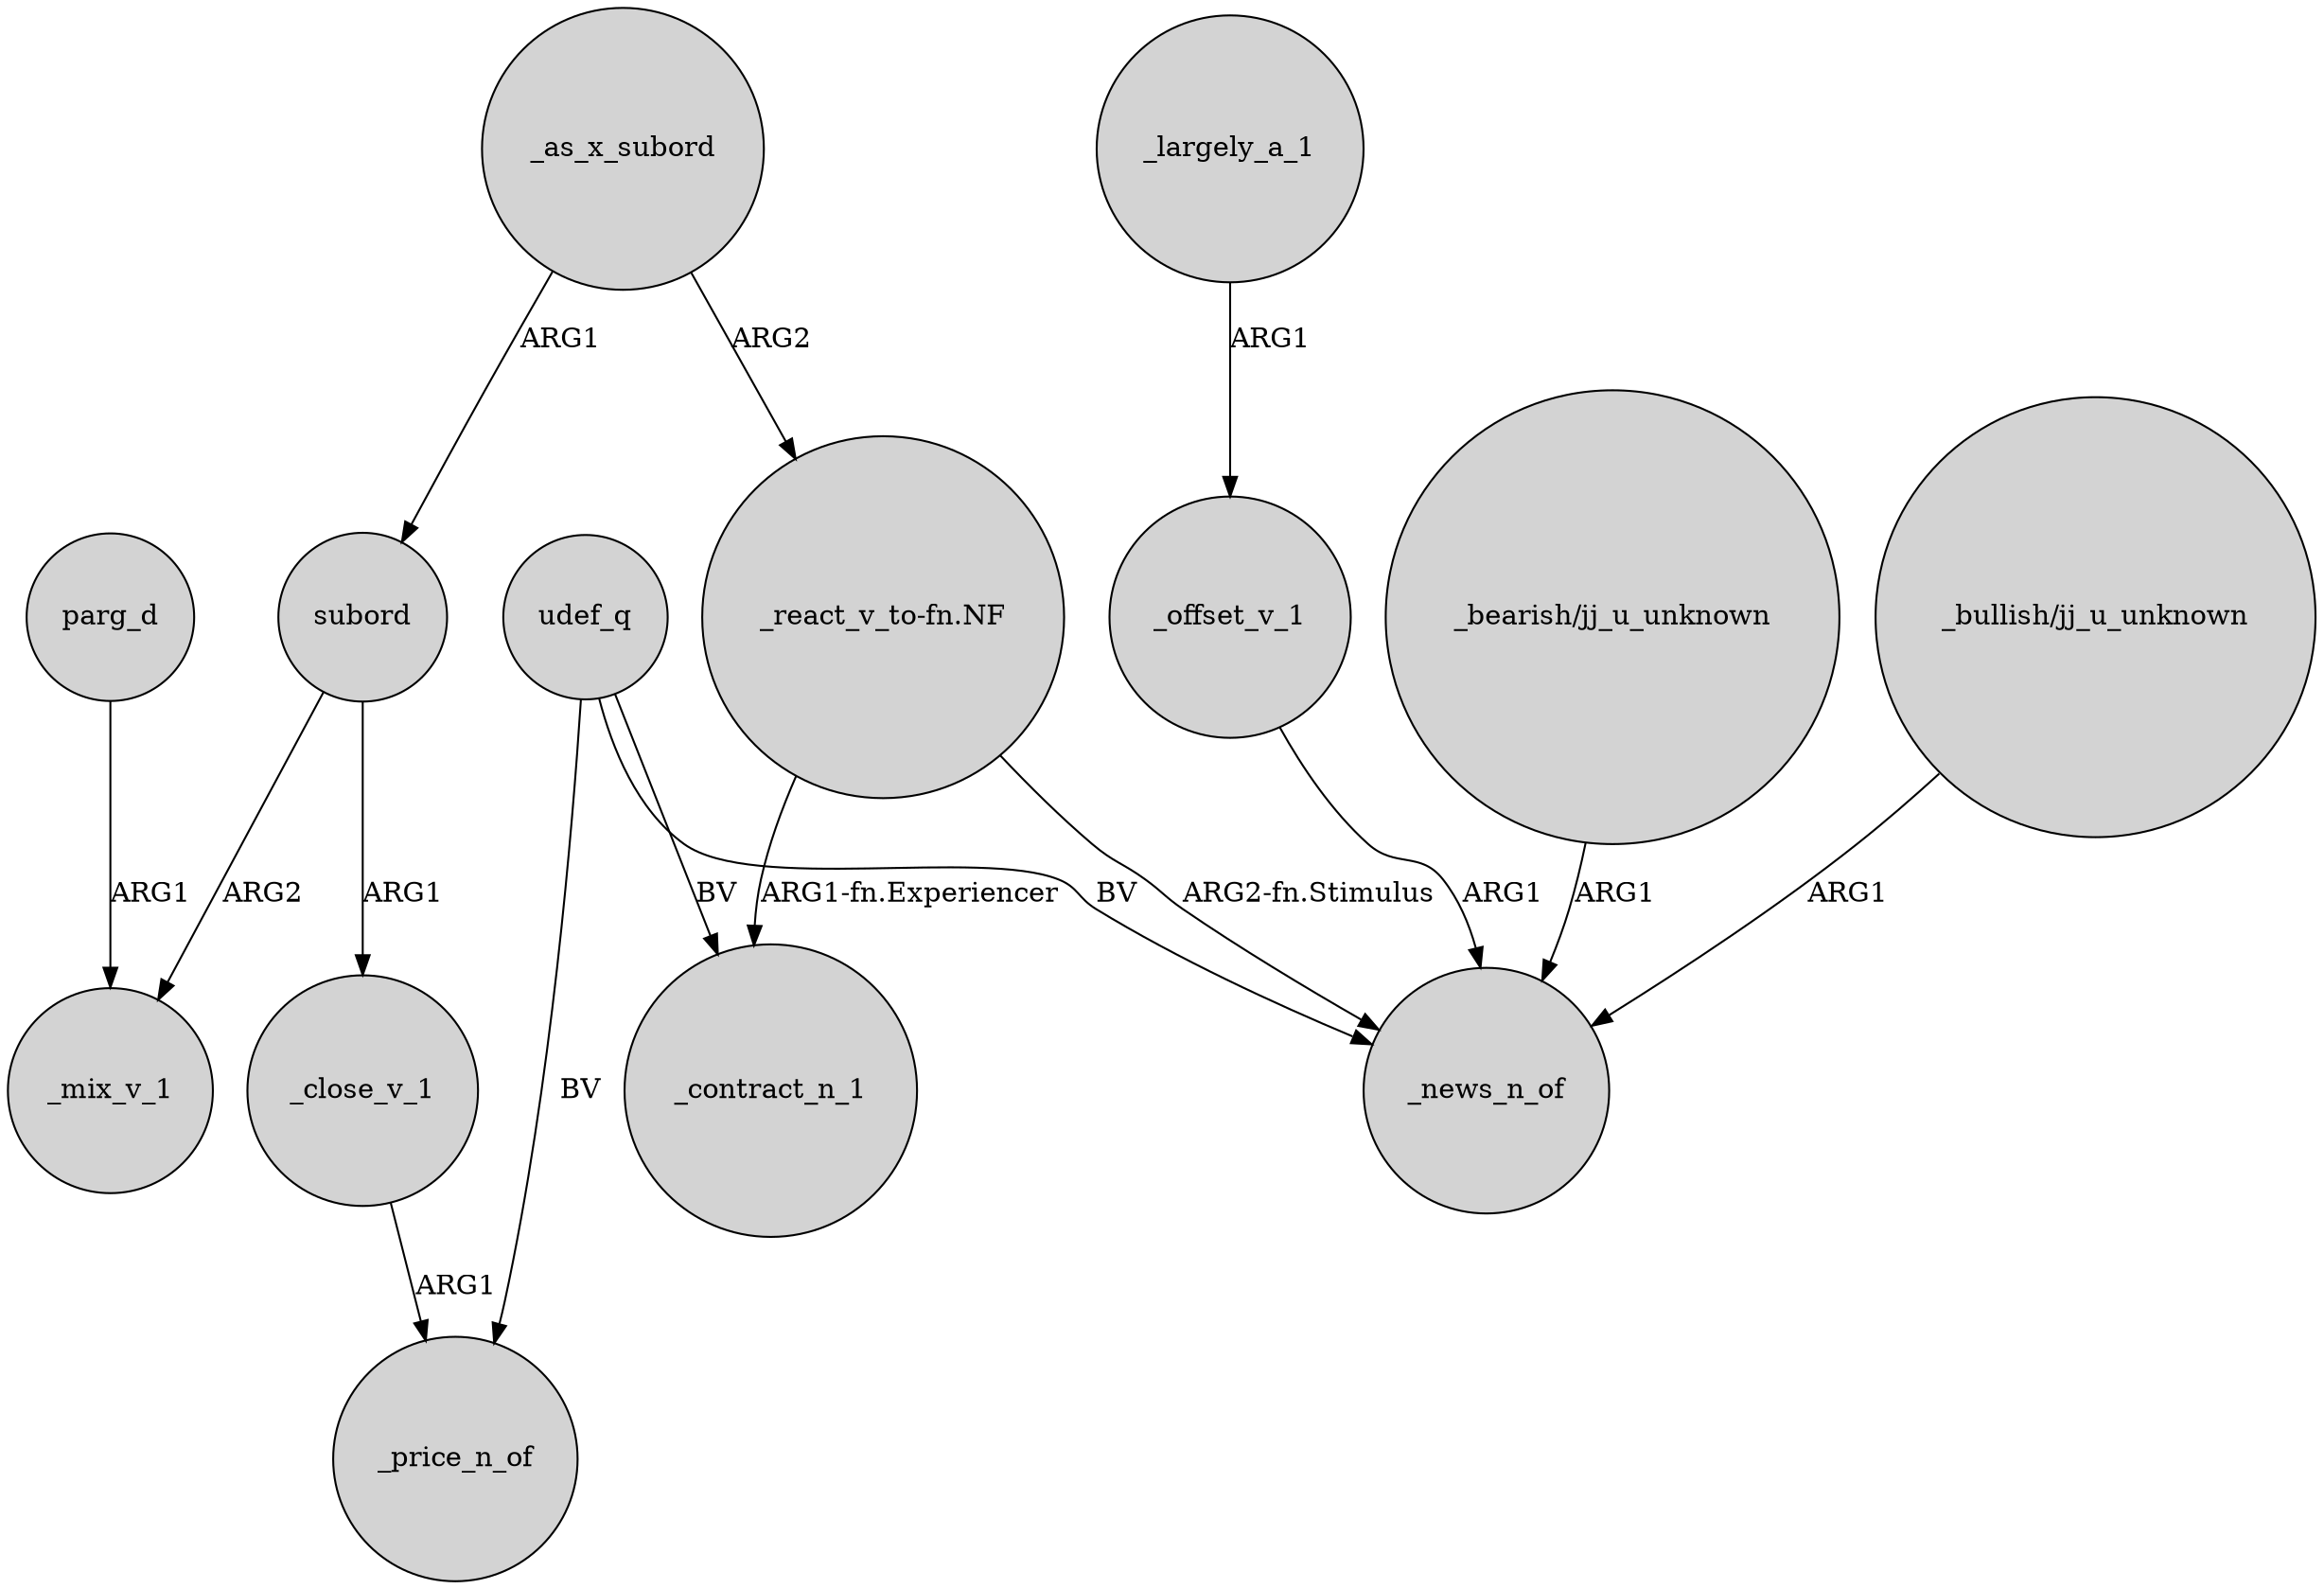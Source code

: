 digraph {
	node [shape=circle style=filled]
	_as_x_subord -> subord [label=ARG1]
	subord -> _mix_v_1 [label=ARG2]
	udef_q -> _news_n_of [label=BV]
	udef_q -> _price_n_of [label=BV]
	subord -> _close_v_1 [label=ARG1]
	_as_x_subord -> "_react_v_to-fn.NF" [label=ARG2]
	_largely_a_1 -> _offset_v_1 [label=ARG1]
	udef_q -> _contract_n_1 [label=BV]
	_offset_v_1 -> _news_n_of [label=ARG1]
	"_bearish/jj_u_unknown" -> _news_n_of [label=ARG1]
	_close_v_1 -> _price_n_of [label=ARG1]
	"_react_v_to-fn.NF" -> _contract_n_1 [label="ARG1-fn.Experiencer"]
	"_bullish/jj_u_unknown" -> _news_n_of [label=ARG1]
	"_react_v_to-fn.NF" -> _news_n_of [label="ARG2-fn.Stimulus"]
	parg_d -> _mix_v_1 [label=ARG1]
}
